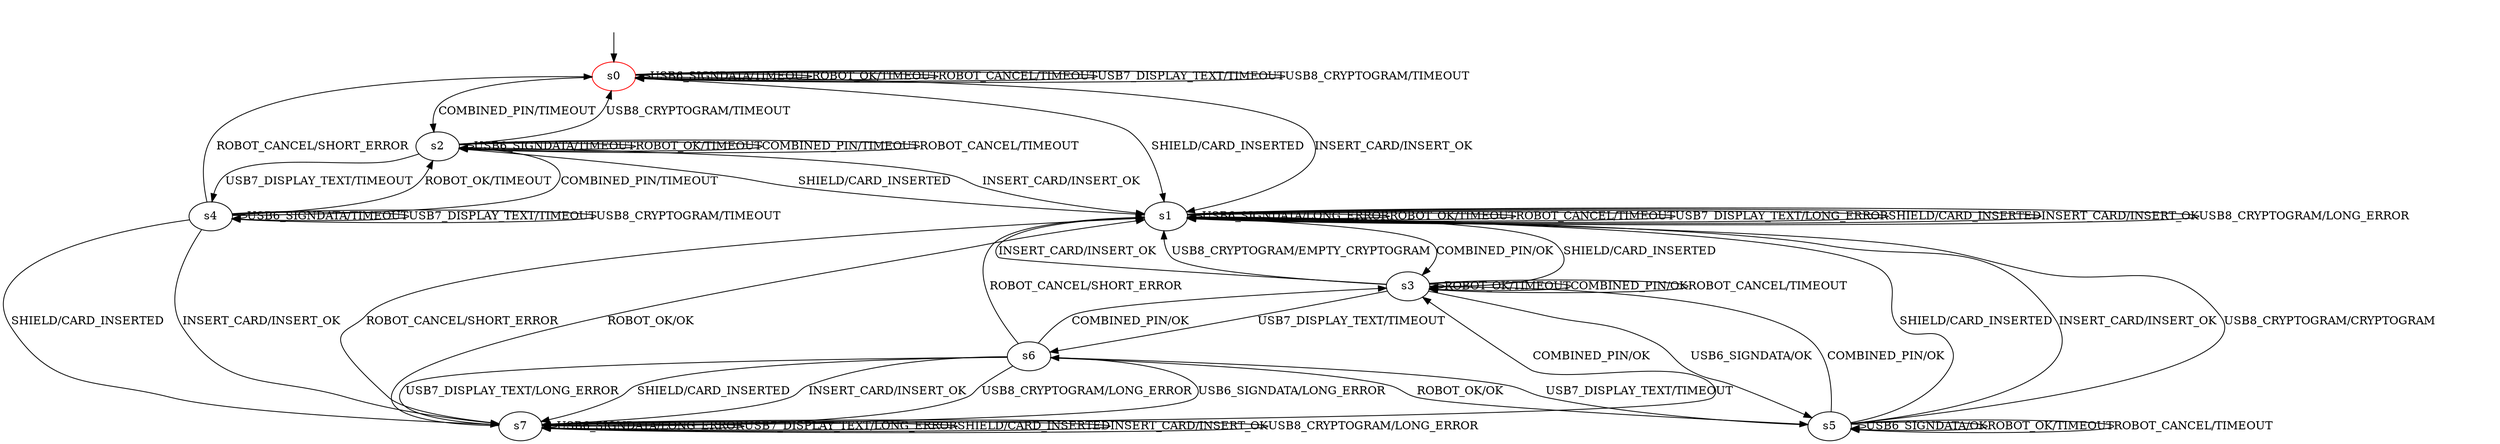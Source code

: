 digraph G {
label=""
s0 [color="red"]
s1
s2
s3
s4
s5
s6
s7
s0 [label="s0"];
s0 -> s0[label="USB6_SIGNDATA/TIMEOUT"]
s0 -> s0[label="ROBOT_OK/TIMEOUT"]
s0 -> s2[label="COMBINED_PIN/TIMEOUT"]
s0 -> s0[label="ROBOT_CANCEL/TIMEOUT"]
s0 -> s0[label="USB7_DISPLAY_TEXT/TIMEOUT"]
s0 -> s1[label="SHIELD/CARD_INSERTED"]
s0 -> s1[label="INSERT_CARD/INSERT_OK"]
s0 -> s0[label="USB8_CRYPTOGRAM/TIMEOUT"]
s1 [label="s1"];
s1 -> s1[label="USB6_SIGNDATA/LONG_ERROR"]
s1 -> s1[label="ROBOT_OK/TIMEOUT"]
s1 -> s3[label="COMBINED_PIN/OK"]
s1 -> s1[label="ROBOT_CANCEL/TIMEOUT"]
s1 -> s1[label="USB7_DISPLAY_TEXT/LONG_ERROR"]
s1 -> s1[label="SHIELD/CARD_INSERTED"]
s1 -> s1[label="INSERT_CARD/INSERT_OK"]
s1 -> s1[label="USB8_CRYPTOGRAM/LONG_ERROR"]
s2 [label="s2"];
s2 -> s2[label="USB6_SIGNDATA/TIMEOUT"]
s2 -> s2[label="ROBOT_OK/TIMEOUT"]
s2 -> s2[label="COMBINED_PIN/TIMEOUT"]
s2 -> s2[label="ROBOT_CANCEL/TIMEOUT"]
s2 -> s4[label="USB7_DISPLAY_TEXT/TIMEOUT"]
s2 -> s1[label="SHIELD/CARD_INSERTED"]
s2 -> s1[label="INSERT_CARD/INSERT_OK"]
s2 -> s0[label="USB8_CRYPTOGRAM/TIMEOUT"]
s3 [label="s3"];
s3 -> s5[label="USB6_SIGNDATA/OK"]
s3 -> s3[label="ROBOT_OK/TIMEOUT"]
s3 -> s3[label="COMBINED_PIN/OK"]
s3 -> s3[label="ROBOT_CANCEL/TIMEOUT"]
s3 -> s6[label="USB7_DISPLAY_TEXT/TIMEOUT"]
s3 -> s1[label="SHIELD/CARD_INSERTED"]
s3 -> s1[label="INSERT_CARD/INSERT_OK"]
s3 -> s1[label="USB8_CRYPTOGRAM/EMPTY_CRYPTOGRAM"]
s4 [label="s4"];
s4 -> s4[label="USB6_SIGNDATA/TIMEOUT"]
s4 -> s2[label="ROBOT_OK/TIMEOUT"]
s4 -> s2[label="COMBINED_PIN/TIMEOUT"]
s4 -> s0[label="ROBOT_CANCEL/SHORT_ERROR"]
s4 -> s4[label="USB7_DISPLAY_TEXT/TIMEOUT"]
s4 -> s7[label="SHIELD/CARD_INSERTED"]
s4 -> s7[label="INSERT_CARD/INSERT_OK"]
s4 -> s4[label="USB8_CRYPTOGRAM/TIMEOUT"]
s5 [label="s5"];
s5 -> s5[label="USB6_SIGNDATA/OK"]
s5 -> s5[label="ROBOT_OK/TIMEOUT"]
s5 -> s3[label="COMBINED_PIN/OK"]
s5 -> s5[label="ROBOT_CANCEL/TIMEOUT"]
s5 -> s6[label="USB7_DISPLAY_TEXT/TIMEOUT"]
s5 -> s1[label="SHIELD/CARD_INSERTED"]
s5 -> s1[label="INSERT_CARD/INSERT_OK"]
s5 -> s1[label="USB8_CRYPTOGRAM/CRYPTOGRAM"]
s6 [label="s6"];
s6 -> s7[label="USB6_SIGNDATA/LONG_ERROR"]
s6 -> s5[label="ROBOT_OK/OK"]
s6 -> s3[label="COMBINED_PIN/OK"]
s6 -> s1[label="ROBOT_CANCEL/SHORT_ERROR"]
s6 -> s7[label="USB7_DISPLAY_TEXT/LONG_ERROR"]
s6 -> s7[label="SHIELD/CARD_INSERTED"]
s6 -> s7[label="INSERT_CARD/INSERT_OK"]
s6 -> s7[label="USB8_CRYPTOGRAM/LONG_ERROR"]
s7 [label="s7"];
s7 -> s7[label="USB6_SIGNDATA/LONG_ERROR"]
s7 -> s1[label="ROBOT_OK/OK"]
s7 -> s3[label="COMBINED_PIN/OK"]
s7 -> s1[label="ROBOT_CANCEL/SHORT_ERROR"]
s7 -> s7[label="USB7_DISPLAY_TEXT/LONG_ERROR"]
s7 -> s7[label="SHIELD/CARD_INSERTED"]
s7 -> s7[label="INSERT_CARD/INSERT_OK"]
s7 -> s7[label="USB8_CRYPTOGRAM/LONG_ERROR"]
__start0 [label="" shape="none"];
__start0 -> s0;
}
